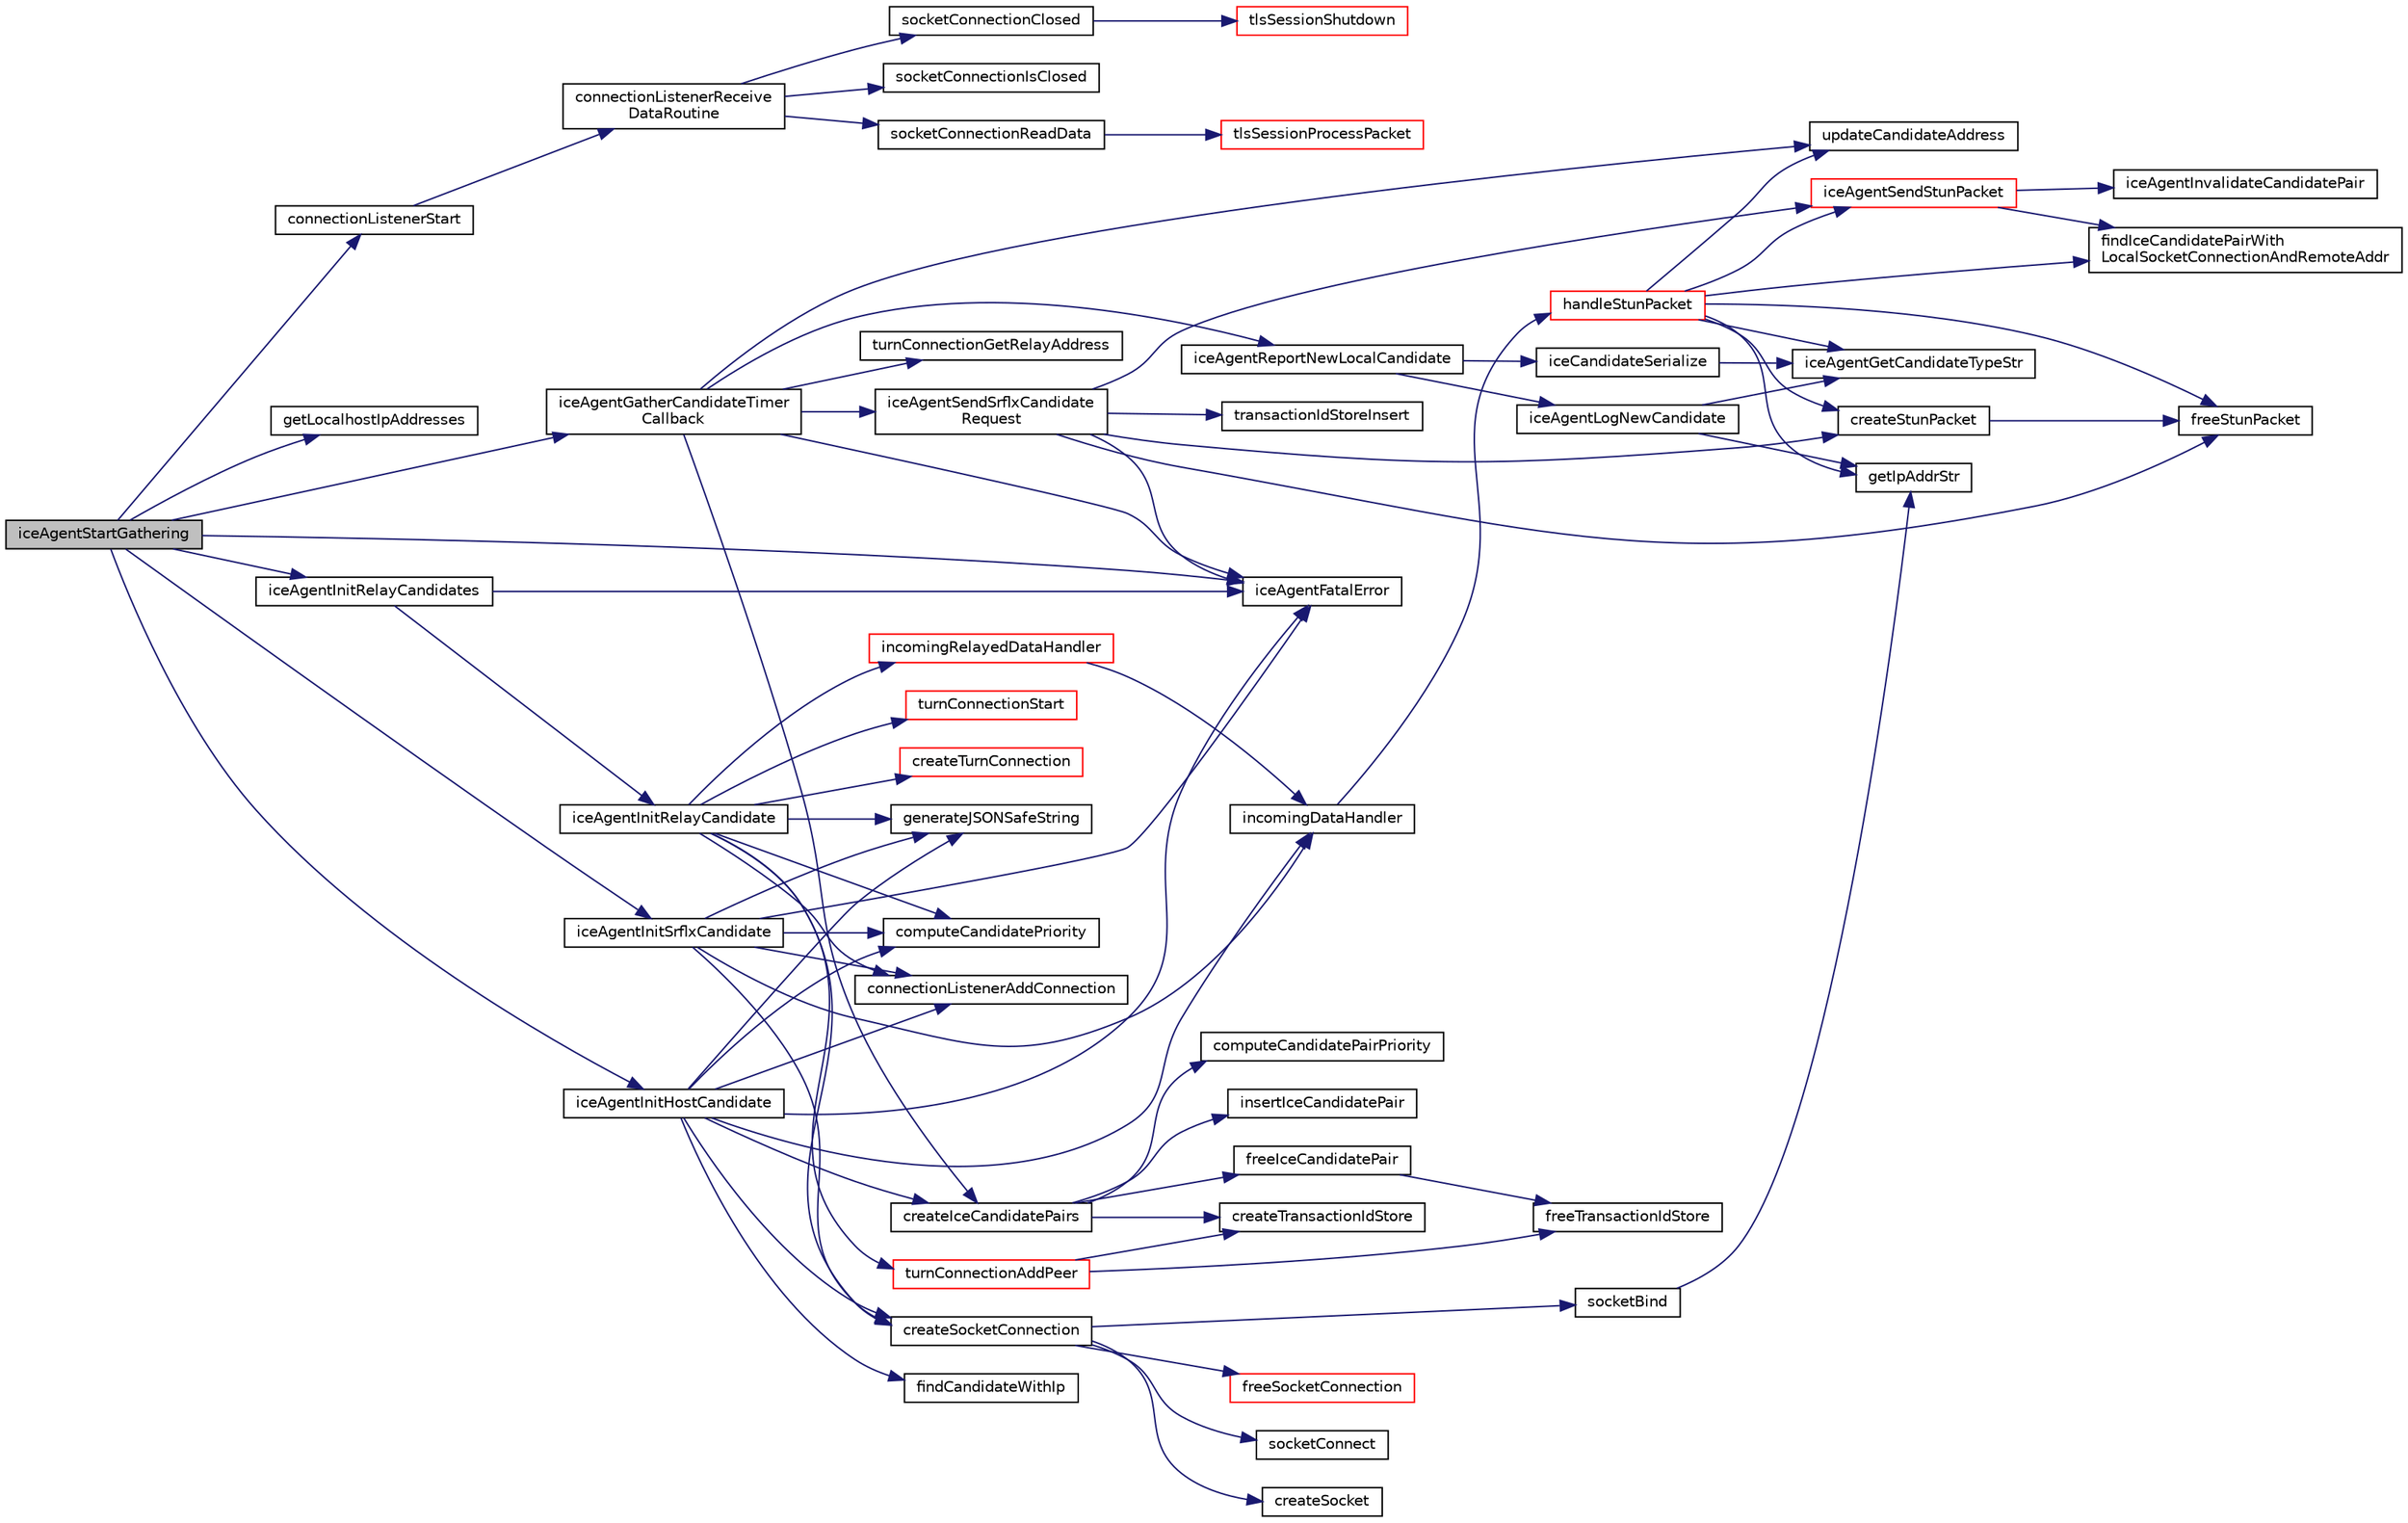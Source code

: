 digraph "iceAgentStartGathering"
{
 // LATEX_PDF_SIZE
  edge [fontname="Helvetica",fontsize="10",labelfontname="Helvetica",labelfontsize="10"];
  node [fontname="Helvetica",fontsize="10",shape=record];
  rankdir="LR";
  Node1 [label="iceAgentStartGathering",height=0.2,width=0.4,color="black", fillcolor="grey75", style="filled", fontcolor="black",tooltip=" "];
  Node1 -> Node2 [color="midnightblue",fontsize="10",style="solid",fontname="Helvetica"];
  Node2 [label="connectionListenerStart",height=0.2,width=0.4,color="black", fillcolor="white", style="filled",URL="$ConnectionListener_8c.html#ac6b964c533b9932afd35358f2b49f5a8",tooltip=" "];
  Node2 -> Node3 [color="midnightblue",fontsize="10",style="solid",fontname="Helvetica"];
  Node3 [label="connectionListenerReceive\lDataRoutine",height=0.2,width=0.4,color="black", fillcolor="white", style="filled",URL="$ConnectionListener_8c.html#ad4b0c7229cc56aa8bc3eaef7d75c2ab7",tooltip=" "];
  Node3 -> Node4 [color="midnightblue",fontsize="10",style="solid",fontname="Helvetica"];
  Node4 [label="socketConnectionClosed",height=0.2,width=0.4,color="black", fillcolor="white", style="filled",URL="$SocketConnection_8c.html#ae1067d81a0037b1cb7e2275d55b554a4",tooltip=" "];
  Node4 -> Node5 [color="midnightblue",fontsize="10",style="solid",fontname="Helvetica"];
  Node5 [label="tlsSessionShutdown",height=0.2,width=0.4,color="red", fillcolor="white", style="filled",URL="$Tls_8h.html#a8958186faf233249645017a55c80e1fc",tooltip=" "];
  Node3 -> Node7 [color="midnightblue",fontsize="10",style="solid",fontname="Helvetica"];
  Node7 [label="socketConnectionIsClosed",height=0.2,width=0.4,color="black", fillcolor="white", style="filled",URL="$SocketConnection_8c.html#a019b8d1916f47014aa641bec419cc68f",tooltip=" "];
  Node3 -> Node8 [color="midnightblue",fontsize="10",style="solid",fontname="Helvetica"];
  Node8 [label="socketConnectionReadData",height=0.2,width=0.4,color="black", fillcolor="white", style="filled",URL="$SocketConnection_8c.html#a701ec77930f1201ad5ab5aa3e293ee7f",tooltip=" "];
  Node8 -> Node9 [color="midnightblue",fontsize="10",style="solid",fontname="Helvetica"];
  Node9 [label="tlsSessionProcessPacket",height=0.2,width=0.4,color="red", fillcolor="white", style="filled",URL="$Tls_8h.html#aa4fe15fc18b9910c16b5c63cc38376d6",tooltip=" "];
  Node1 -> Node12 [color="midnightblue",fontsize="10",style="solid",fontname="Helvetica"];
  Node12 [label="getLocalhostIpAddresses",height=0.2,width=0.4,color="black", fillcolor="white", style="filled",URL="$Network_8c.html#af820d6b23302a71997eef32ee415257b",tooltip=" "];
  Node1 -> Node13 [color="midnightblue",fontsize="10",style="solid",fontname="Helvetica"];
  Node13 [label="iceAgentFatalError",height=0.2,width=0.4,color="black", fillcolor="white", style="filled",URL="$IceAgent_8c.html#ae7e2880108aafbf93c4f092712d86500",tooltip=" "];
  Node1 -> Node14 [color="midnightblue",fontsize="10",style="solid",fontname="Helvetica"];
  Node14 [label="iceAgentGatherCandidateTimer\lCallback",height=0.2,width=0.4,color="black", fillcolor="white", style="filled",URL="$IceAgent_8c.html#a29472fae79b73dc335a310925493391c",tooltip=" "];
  Node14 -> Node15 [color="midnightblue",fontsize="10",style="solid",fontname="Helvetica"];
  Node15 [label="createIceCandidatePairs",height=0.2,width=0.4,color="black", fillcolor="white", style="filled",URL="$IceAgent_8c.html#ab4a5a8ab78cd23b15d19ef7a25da80ca",tooltip=" "];
  Node15 -> Node16 [color="midnightblue",fontsize="10",style="solid",fontname="Helvetica"];
  Node16 [label="computeCandidatePairPriority",height=0.2,width=0.4,color="black", fillcolor="white", style="filled",URL="$IceAgent_8c.html#aea82ec5c31f92655c535153ae0c9ed85",tooltip=" "];
  Node15 -> Node17 [color="midnightblue",fontsize="10",style="solid",fontname="Helvetica"];
  Node17 [label="createTransactionIdStore",height=0.2,width=0.4,color="black", fillcolor="white", style="filled",URL="$IceUtils_8c.html#a253397f5ac2ab54ecf549f88096ed942",tooltip=" "];
  Node15 -> Node18 [color="midnightblue",fontsize="10",style="solid",fontname="Helvetica"];
  Node18 [label="freeIceCandidatePair",height=0.2,width=0.4,color="black", fillcolor="white", style="filled",URL="$IceAgent_8c.html#a76f0508cf719814537ce707e3f524407",tooltip=" "];
  Node18 -> Node19 [color="midnightblue",fontsize="10",style="solid",fontname="Helvetica"];
  Node19 [label="freeTransactionIdStore",height=0.2,width=0.4,color="black", fillcolor="white", style="filled",URL="$IceUtils_8c.html#aed9b171e0c60584515c04c5dd47dd112",tooltip=" "];
  Node15 -> Node20 [color="midnightblue",fontsize="10",style="solid",fontname="Helvetica"];
  Node20 [label="insertIceCandidatePair",height=0.2,width=0.4,color="black", fillcolor="white", style="filled",URL="$IceAgent_8c.html#a6ca5e01bae7b2cd4b4cd6b949350ec65",tooltip=" "];
  Node14 -> Node13 [color="midnightblue",fontsize="10",style="solid",fontname="Helvetica"];
  Node14 -> Node21 [color="midnightblue",fontsize="10",style="solid",fontname="Helvetica"];
  Node21 [label="iceAgentReportNewLocalCandidate",height=0.2,width=0.4,color="black", fillcolor="white", style="filled",URL="$IceAgent_8c.html#a8d260bf39b4cc9f87830fd024a333b17",tooltip=" "];
  Node21 -> Node22 [color="midnightblue",fontsize="10",style="solid",fontname="Helvetica"];
  Node22 [label="iceAgentLogNewCandidate",height=0.2,width=0.4,color="black", fillcolor="white", style="filled",URL="$IceAgent_8c.html#ad1a8fa09d399bfa78a7a76cb00c25c8c",tooltip=" "];
  Node22 -> Node23 [color="midnightblue",fontsize="10",style="solid",fontname="Helvetica"];
  Node23 [label="getIpAddrStr",height=0.2,width=0.4,color="black", fillcolor="white", style="filled",URL="$Network_8c.html#afaa547109e09c5a34437553b7258e818",tooltip=" "];
  Node22 -> Node24 [color="midnightblue",fontsize="10",style="solid",fontname="Helvetica"];
  Node24 [label="iceAgentGetCandidateTypeStr",height=0.2,width=0.4,color="black", fillcolor="white", style="filled",URL="$IceAgent_8c.html#a58c93902e850d579024bde109e85ab8b",tooltip=" "];
  Node21 -> Node25 [color="midnightblue",fontsize="10",style="solid",fontname="Helvetica"];
  Node25 [label="iceCandidateSerialize",height=0.2,width=0.4,color="black", fillcolor="white", style="filled",URL="$IceAgent_8c.html#a8c504c09cfea8efaf7869b8de9ec558c",tooltip=" "];
  Node25 -> Node24 [color="midnightblue",fontsize="10",style="solid",fontname="Helvetica"];
  Node14 -> Node26 [color="midnightblue",fontsize="10",style="solid",fontname="Helvetica"];
  Node26 [label="iceAgentSendSrflxCandidate\lRequest",height=0.2,width=0.4,color="black", fillcolor="white", style="filled",URL="$IceAgent_8c.html#a583c41d4f3e61dc23128f306f586d089",tooltip=" "];
  Node26 -> Node27 [color="midnightblue",fontsize="10",style="solid",fontname="Helvetica"];
  Node27 [label="createStunPacket",height=0.2,width=0.4,color="black", fillcolor="white", style="filled",URL="$Stun_8c.html#a82bd20e19952bf247d16b639fc091a34",tooltip=" "];
  Node27 -> Node28 [color="midnightblue",fontsize="10",style="solid",fontname="Helvetica"];
  Node28 [label="freeStunPacket",height=0.2,width=0.4,color="black", fillcolor="white", style="filled",URL="$Stun_8c.html#a2ac5f96729bf2bfce45f59c72db4ff43",tooltip=" "];
  Node26 -> Node28 [color="midnightblue",fontsize="10",style="solid",fontname="Helvetica"];
  Node26 -> Node13 [color="midnightblue",fontsize="10",style="solid",fontname="Helvetica"];
  Node26 -> Node29 [color="midnightblue",fontsize="10",style="solid",fontname="Helvetica"];
  Node29 [label="iceAgentSendStunPacket",height=0.2,width=0.4,color="red", fillcolor="white", style="filled",URL="$IceAgent_8c.html#aff64bc1649d0c5e3390f6ad14eb9aa1e",tooltip=" "];
  Node29 -> Node30 [color="midnightblue",fontsize="10",style="solid",fontname="Helvetica"];
  Node30 [label="findIceCandidatePairWith\lLocalSocketConnectionAndRemoteAddr",height=0.2,width=0.4,color="black", fillcolor="white", style="filled",URL="$IceAgent_8c.html#a89108fd9fa5c7ef370f55cf8e69a7d77",tooltip=" "];
  Node29 -> Node31 [color="midnightblue",fontsize="10",style="solid",fontname="Helvetica"];
  Node31 [label="iceAgentInvalidateCandidatePair",height=0.2,width=0.4,color="black", fillcolor="white", style="filled",URL="$IceAgent_8c.html#add07c218275f39a2fdabc9f850eb0609",tooltip=" "];
  Node26 -> Node44 [color="midnightblue",fontsize="10",style="solid",fontname="Helvetica"];
  Node44 [label="transactionIdStoreInsert",height=0.2,width=0.4,color="black", fillcolor="white", style="filled",URL="$IceUtils_8c.html#acfc63004cbbadc9fa89e311798da9ab6",tooltip=" "];
  Node14 -> Node45 [color="midnightblue",fontsize="10",style="solid",fontname="Helvetica"];
  Node45 [label="turnConnectionGetRelayAddress",height=0.2,width=0.4,color="black", fillcolor="white", style="filled",URL="$TurnConnection_8c.html#a49ddf5d41fae1d374576a2631de7f6fa",tooltip=" "];
  Node14 -> Node46 [color="midnightblue",fontsize="10",style="solid",fontname="Helvetica"];
  Node46 [label="updateCandidateAddress",height=0.2,width=0.4,color="black", fillcolor="white", style="filled",URL="$IceAgent_8c.html#a0dfd94cd2f811c9f0881c919b8ef4bb5",tooltip=" "];
  Node1 -> Node47 [color="midnightblue",fontsize="10",style="solid",fontname="Helvetica"];
  Node47 [label="iceAgentInitHostCandidate",height=0.2,width=0.4,color="black", fillcolor="white", style="filled",URL="$IceAgent_8c.html#a404897a5797a45ca76444ee244c5b760",tooltip=" "];
  Node47 -> Node48 [color="midnightblue",fontsize="10",style="solid",fontname="Helvetica"];
  Node48 [label="computeCandidatePriority",height=0.2,width=0.4,color="black", fillcolor="white", style="filled",URL="$IceAgent_8c.html#a59fb161f9a724412e557db0531d15cb9",tooltip=" "];
  Node47 -> Node49 [color="midnightblue",fontsize="10",style="solid",fontname="Helvetica"];
  Node49 [label="connectionListenerAddConnection",height=0.2,width=0.4,color="black", fillcolor="white", style="filled",URL="$ConnectionListener_8c.html#ac634ad15c50810bf36f61e6d3eb6f00d",tooltip=" "];
  Node47 -> Node15 [color="midnightblue",fontsize="10",style="solid",fontname="Helvetica"];
  Node47 -> Node50 [color="midnightblue",fontsize="10",style="solid",fontname="Helvetica"];
  Node50 [label="createSocketConnection",height=0.2,width=0.4,color="black", fillcolor="white", style="filled",URL="$SocketConnection_8c.html#a5dd11b0d4a90925f1f6019984576125a",tooltip=" "];
  Node50 -> Node51 [color="midnightblue",fontsize="10",style="solid",fontname="Helvetica"];
  Node51 [label="createSocket",height=0.2,width=0.4,color="black", fillcolor="white", style="filled",URL="$Network_8c.html#ab3ab2228bda4eb3452e7dcff085f78d1",tooltip=" "];
  Node50 -> Node52 [color="midnightblue",fontsize="10",style="solid",fontname="Helvetica"];
  Node52 [label="freeSocketConnection",height=0.2,width=0.4,color="red", fillcolor="white", style="filled",URL="$SocketConnection_8c.html#aeea1e134b1c24f7138c4784b9b146e6b",tooltip=" "];
  Node50 -> Node56 [color="midnightblue",fontsize="10",style="solid",fontname="Helvetica"];
  Node56 [label="socketBind",height=0.2,width=0.4,color="black", fillcolor="white", style="filled",URL="$Network_8c.html#a4f29c6a3a39d3d89eb7e05a3fa461ca1",tooltip=" "];
  Node56 -> Node23 [color="midnightblue",fontsize="10",style="solid",fontname="Helvetica"];
  Node50 -> Node57 [color="midnightblue",fontsize="10",style="solid",fontname="Helvetica"];
  Node57 [label="socketConnect",height=0.2,width=0.4,color="black", fillcolor="white", style="filled",URL="$Network_8c.html#aa99495dceea7ec8f4bfaa84b3f981db9",tooltip=" "];
  Node47 -> Node58 [color="midnightblue",fontsize="10",style="solid",fontname="Helvetica"];
  Node58 [label="findCandidateWithIp",height=0.2,width=0.4,color="black", fillcolor="white", style="filled",URL="$IceAgent_8c.html#ae97f6da7fb4eb6477b7e398ff51ee91d",tooltip=" "];
  Node47 -> Node59 [color="midnightblue",fontsize="10",style="solid",fontname="Helvetica"];
  Node59 [label="generateJSONSafeString",height=0.2,width=0.4,color="black", fillcolor="white", style="filled",URL="$Include__i_8h.html#ab79572313888fc60c5f81fb85abee745",tooltip=" "];
  Node47 -> Node13 [color="midnightblue",fontsize="10",style="solid",fontname="Helvetica"];
  Node47 -> Node60 [color="midnightblue",fontsize="10",style="solid",fontname="Helvetica"];
  Node60 [label="incomingDataHandler",height=0.2,width=0.4,color="black", fillcolor="white", style="filled",URL="$IceAgent_8c.html#a97079f5f6e61ff478f94f9934af5eec0",tooltip=" "];
  Node60 -> Node61 [color="midnightblue",fontsize="10",style="solid",fontname="Helvetica"];
  Node61 [label="handleStunPacket",height=0.2,width=0.4,color="red", fillcolor="white", style="filled",URL="$IceAgent_8c.html#a15dca4483895fee272df46d7e4a955d7",tooltip=" "];
  Node61 -> Node27 [color="midnightblue",fontsize="10",style="solid",fontname="Helvetica"];
  Node61 -> Node30 [color="midnightblue",fontsize="10",style="solid",fontname="Helvetica"];
  Node61 -> Node28 [color="midnightblue",fontsize="10",style="solid",fontname="Helvetica"];
  Node61 -> Node23 [color="midnightblue",fontsize="10",style="solid",fontname="Helvetica"];
  Node61 -> Node24 [color="midnightblue",fontsize="10",style="solid",fontname="Helvetica"];
  Node61 -> Node29 [color="midnightblue",fontsize="10",style="solid",fontname="Helvetica"];
  Node61 -> Node46 [color="midnightblue",fontsize="10",style="solid",fontname="Helvetica"];
  Node1 -> Node71 [color="midnightblue",fontsize="10",style="solid",fontname="Helvetica"];
  Node71 [label="iceAgentInitRelayCandidates",height=0.2,width=0.4,color="black", fillcolor="white", style="filled",URL="$IceAgent_8c.html#a888fc1a2a5c2fe190f30db87c85c6759",tooltip=" "];
  Node71 -> Node13 [color="midnightblue",fontsize="10",style="solid",fontname="Helvetica"];
  Node71 -> Node72 [color="midnightblue",fontsize="10",style="solid",fontname="Helvetica"];
  Node72 [label="iceAgentInitRelayCandidate",height=0.2,width=0.4,color="black", fillcolor="white", style="filled",URL="$IceAgent_8c.html#aa82059f636933c877ef87e25f4a62669",tooltip=" "];
  Node72 -> Node48 [color="midnightblue",fontsize="10",style="solid",fontname="Helvetica"];
  Node72 -> Node49 [color="midnightblue",fontsize="10",style="solid",fontname="Helvetica"];
  Node72 -> Node50 [color="midnightblue",fontsize="10",style="solid",fontname="Helvetica"];
  Node72 -> Node73 [color="midnightblue",fontsize="10",style="solid",fontname="Helvetica"];
  Node73 [label="createTurnConnection",height=0.2,width=0.4,color="red", fillcolor="white", style="filled",URL="$TurnConnection_8c.html#a45124af8be2273f83db9e6278ae3d0d6",tooltip=" "];
  Node72 -> Node59 [color="midnightblue",fontsize="10",style="solid",fontname="Helvetica"];
  Node72 -> Node77 [color="midnightblue",fontsize="10",style="solid",fontname="Helvetica"];
  Node77 [label="incomingRelayedDataHandler",height=0.2,width=0.4,color="red", fillcolor="white", style="filled",URL="$IceAgent_8c.html#ac6d7992fc8ddf1009332e5f72ec42cff",tooltip=" "];
  Node77 -> Node60 [color="midnightblue",fontsize="10",style="solid",fontname="Helvetica"];
  Node72 -> Node86 [color="midnightblue",fontsize="10",style="solid",fontname="Helvetica"];
  Node86 [label="turnConnectionAddPeer",height=0.2,width=0.4,color="red", fillcolor="white", style="filled",URL="$TurnConnection_8c.html#a4f67b773202384cba95d1390981aa127",tooltip=" "];
  Node86 -> Node17 [color="midnightblue",fontsize="10",style="solid",fontname="Helvetica"];
  Node86 -> Node19 [color="midnightblue",fontsize="10",style="solid",fontname="Helvetica"];
  Node72 -> Node87 [color="midnightblue",fontsize="10",style="solid",fontname="Helvetica"];
  Node87 [label="turnConnectionStart",height=0.2,width=0.4,color="red", fillcolor="white", style="filled",URL="$TurnConnection_8c.html#a5b98aaf2a1b05b95f8cb088cf29aac54",tooltip=" "];
  Node1 -> Node118 [color="midnightblue",fontsize="10",style="solid",fontname="Helvetica"];
  Node118 [label="iceAgentInitSrflxCandidate",height=0.2,width=0.4,color="black", fillcolor="white", style="filled",URL="$IceAgent_8c.html#a0a39b316e5aff662b257648e97e53146",tooltip=" "];
  Node118 -> Node48 [color="midnightblue",fontsize="10",style="solid",fontname="Helvetica"];
  Node118 -> Node49 [color="midnightblue",fontsize="10",style="solid",fontname="Helvetica"];
  Node118 -> Node50 [color="midnightblue",fontsize="10",style="solid",fontname="Helvetica"];
  Node118 -> Node59 [color="midnightblue",fontsize="10",style="solid",fontname="Helvetica"];
  Node118 -> Node13 [color="midnightblue",fontsize="10",style="solid",fontname="Helvetica"];
  Node118 -> Node60 [color="midnightblue",fontsize="10",style="solid",fontname="Helvetica"];
}
